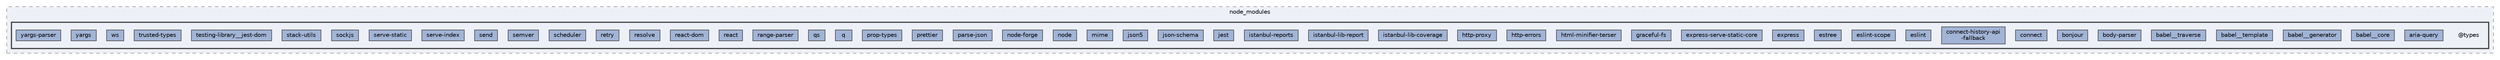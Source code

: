 digraph "pkiclassroomrescheduler/src/main/frontend/node_modules/@types"
{
 // LATEX_PDF_SIZE
  bgcolor="transparent";
  edge [fontname=Helvetica,fontsize=10,labelfontname=Helvetica,labelfontsize=10];
  node [fontname=Helvetica,fontsize=10,shape=box,height=0.2,width=0.4];
  compound=true
  subgraph clusterdir_72953eda66ccb3a2722c28e1c3e6c23b {
    graph [ bgcolor="#edf0f7", pencolor="grey50", label="node_modules", fontname=Helvetica,fontsize=10 style="filled,dashed", URL="dir_72953eda66ccb3a2722c28e1c3e6c23b.html",tooltip=""]
  subgraph clusterdir_4e994157bc6d0b5f80f6b9b3b1e8b410 {
    graph [ bgcolor="#edf0f7", pencolor="grey25", label="", fontname=Helvetica,fontsize=10 style="filled,bold", URL="dir_4e994157bc6d0b5f80f6b9b3b1e8b410.html",tooltip=""]
    dir_4e994157bc6d0b5f80f6b9b3b1e8b410 [shape=plaintext, label="@types"];
  dir_305c122bb012e1c75eaf557bef1b3798 [label="aria-query", fillcolor="#a2b4d6", color="grey25", style="filled", URL="dir_305c122bb012e1c75eaf557bef1b3798.html",tooltip=""];
  dir_392ec3984f9d521650935df15813859b [label="babel__core", fillcolor="#a2b4d6", color="grey25", style="filled", URL="dir_392ec3984f9d521650935df15813859b.html",tooltip=""];
  dir_63e516b4ad7db307ed1f8f3794374e41 [label="babel__generator", fillcolor="#a2b4d6", color="grey25", style="filled", URL="dir_63e516b4ad7db307ed1f8f3794374e41.html",tooltip=""];
  dir_abbeaf925d12f844c6643913048f7187 [label="babel__template", fillcolor="#a2b4d6", color="grey25", style="filled", URL="dir_abbeaf925d12f844c6643913048f7187.html",tooltip=""];
  dir_8e2fce304098711299cf245cf67a81a8 [label="babel__traverse", fillcolor="#a2b4d6", color="grey25", style="filled", URL="dir_8e2fce304098711299cf245cf67a81a8.html",tooltip=""];
  dir_af7124f526df96900292707266f9c4f9 [label="body-parser", fillcolor="#a2b4d6", color="grey25", style="filled", URL="dir_af7124f526df96900292707266f9c4f9.html",tooltip=""];
  dir_c752a7c966946767e825bdf8572d03b8 [label="bonjour", fillcolor="#a2b4d6", color="grey25", style="filled", URL="dir_c752a7c966946767e825bdf8572d03b8.html",tooltip=""];
  dir_46b04b81a22aca3129c070118962a862 [label="connect", fillcolor="#a2b4d6", color="grey25", style="filled", URL="dir_46b04b81a22aca3129c070118962a862.html",tooltip=""];
  dir_a04376005f5a59a7a61d4b05377d9f2a [label="connect-history-api\l-fallback", fillcolor="#a2b4d6", color="grey25", style="filled", URL="dir_a04376005f5a59a7a61d4b05377d9f2a.html",tooltip=""];
  dir_1b53e4f51d3c9c3cc97f9ca1fd82448b [label="eslint", fillcolor="#a2b4d6", color="grey25", style="filled", URL="dir_1b53e4f51d3c9c3cc97f9ca1fd82448b.html",tooltip=""];
  dir_b2a96899a86fda9b4c63ec2d742d881f [label="eslint-scope", fillcolor="#a2b4d6", color="grey25", style="filled", URL="dir_b2a96899a86fda9b4c63ec2d742d881f.html",tooltip=""];
  dir_7c3d1159f19ba8d3317cc8d4eb9e1613 [label="estree", fillcolor="#a2b4d6", color="grey25", style="filled", URL="dir_7c3d1159f19ba8d3317cc8d4eb9e1613.html",tooltip=""];
  dir_d0b985d4949661dad8a63a14f1f0ea9a [label="express", fillcolor="#a2b4d6", color="grey25", style="filled", URL="dir_d0b985d4949661dad8a63a14f1f0ea9a.html",tooltip=""];
  dir_0e8d8c9bd8ffc076ff29b55cb2d4a87d [label="express-serve-static-core", fillcolor="#a2b4d6", color="grey25", style="filled", URL="dir_0e8d8c9bd8ffc076ff29b55cb2d4a87d.html",tooltip=""];
  dir_0ad0896b463c7e553c4f0f9fb4c0b505 [label="graceful-fs", fillcolor="#a2b4d6", color="grey25", style="filled", URL="dir_0ad0896b463c7e553c4f0f9fb4c0b505.html",tooltip=""];
  dir_91dbea1119b60495839978b38a4ce09d [label="html-minifier-terser", fillcolor="#a2b4d6", color="grey25", style="filled", URL="dir_91dbea1119b60495839978b38a4ce09d.html",tooltip=""];
  dir_264ca1769651df9a39f51c6e9114135c [label="http-errors", fillcolor="#a2b4d6", color="grey25", style="filled", URL="dir_264ca1769651df9a39f51c6e9114135c.html",tooltip=""];
  dir_1c9cfc9b9b61b24abbdcc3dbdaef2b9d [label="http-proxy", fillcolor="#a2b4d6", color="grey25", style="filled", URL="dir_1c9cfc9b9b61b24abbdcc3dbdaef2b9d.html",tooltip=""];
  dir_d82b9039a4810d923362248a11ebbdac [label="istanbul-lib-coverage", fillcolor="#a2b4d6", color="grey25", style="filled", URL="dir_d82b9039a4810d923362248a11ebbdac.html",tooltip=""];
  dir_fbfe9cb77c78b6169ec8d0b1fbf8d0d3 [label="istanbul-lib-report", fillcolor="#a2b4d6", color="grey25", style="filled", URL="dir_fbfe9cb77c78b6169ec8d0b1fbf8d0d3.html",tooltip=""];
  dir_b47119e04aa94802973779ac9221768a [label="istanbul-reports", fillcolor="#a2b4d6", color="grey25", style="filled", URL="dir_b47119e04aa94802973779ac9221768a.html",tooltip=""];
  dir_fc1315c228bfee9dfb2dc92c49cf18ee [label="jest", fillcolor="#a2b4d6", color="grey25", style="filled", URL="dir_fc1315c228bfee9dfb2dc92c49cf18ee.html",tooltip=""];
  dir_d3388dccd797d56a4046052c0e8e01fb [label="json-schema", fillcolor="#a2b4d6", color="grey25", style="filled", URL="dir_d3388dccd797d56a4046052c0e8e01fb.html",tooltip=""];
  dir_216b04ad7b873fa1f4ad1d26fa72e1d8 [label="json5", fillcolor="#a2b4d6", color="grey25", style="filled", URL="dir_216b04ad7b873fa1f4ad1d26fa72e1d8.html",tooltip=""];
  dir_0325b17fd69ebd717b11dc136317fe18 [label="mime", fillcolor="#a2b4d6", color="grey25", style="filled", URL="dir_0325b17fd69ebd717b11dc136317fe18.html",tooltip=""];
  dir_4ab73b8bdd0820bc285523edf1062b18 [label="node", fillcolor="#a2b4d6", color="grey25", style="filled", URL="dir_4ab73b8bdd0820bc285523edf1062b18.html",tooltip=""];
  dir_4436bc6a0b87f5942922bf04eb7565ef [label="node-forge", fillcolor="#a2b4d6", color="grey25", style="filled", URL="dir_4436bc6a0b87f5942922bf04eb7565ef.html",tooltip=""];
  dir_c46918102fd683d6be97d8af66884cc8 [label="parse-json", fillcolor="#a2b4d6", color="grey25", style="filled", URL="dir_c46918102fd683d6be97d8af66884cc8.html",tooltip=""];
  dir_15d9b1fddce99f68f89a3b8c16fea68e [label="prettier", fillcolor="#a2b4d6", color="grey25", style="filled", URL="dir_15d9b1fddce99f68f89a3b8c16fea68e.html",tooltip=""];
  dir_f087c2e30f40410285b40f07c8704dcd [label="prop-types", fillcolor="#a2b4d6", color="grey25", style="filled", URL="dir_f087c2e30f40410285b40f07c8704dcd.html",tooltip=""];
  dir_ea268137e9e5dc372c7d355f98381663 [label="q", fillcolor="#a2b4d6", color="grey25", style="filled", URL="dir_ea268137e9e5dc372c7d355f98381663.html",tooltip=""];
  dir_fffdaa0d132db14e56c5b06e1e767b8d [label="qs", fillcolor="#a2b4d6", color="grey25", style="filled", URL="dir_fffdaa0d132db14e56c5b06e1e767b8d.html",tooltip=""];
  dir_5cac5555ca6709a4ef35495095d47869 [label="range-parser", fillcolor="#a2b4d6", color="grey25", style="filled", URL="dir_5cac5555ca6709a4ef35495095d47869.html",tooltip=""];
  dir_b15413a521ca3d589ac808f9066f2fb7 [label="react", fillcolor="#a2b4d6", color="grey25", style="filled", URL="dir_b15413a521ca3d589ac808f9066f2fb7.html",tooltip=""];
  dir_f579728b7ac1f4e199c2a970127ddd6b [label="react-dom", fillcolor="#a2b4d6", color="grey25", style="filled", URL="dir_f579728b7ac1f4e199c2a970127ddd6b.html",tooltip=""];
  dir_c2986a8bda8b2cd1be331a8f01bbc7c8 [label="resolve", fillcolor="#a2b4d6", color="grey25", style="filled", URL="dir_c2986a8bda8b2cd1be331a8f01bbc7c8.html",tooltip=""];
  dir_a04cb351222bfe4e9b7b89099f2abd27 [label="retry", fillcolor="#a2b4d6", color="grey25", style="filled", URL="dir_a04cb351222bfe4e9b7b89099f2abd27.html",tooltip=""];
  dir_9c49f4434e20fdc92f6af0225d768399 [label="scheduler", fillcolor="#a2b4d6", color="grey25", style="filled", URL="dir_9c49f4434e20fdc92f6af0225d768399.html",tooltip=""];
  dir_7680c33ba2ad8a9bbafeb305b5d25f5c [label="semver", fillcolor="#a2b4d6", color="grey25", style="filled", URL="dir_7680c33ba2ad8a9bbafeb305b5d25f5c.html",tooltip=""];
  dir_ac623333c5de359d9c363c8ad3cd5cbd [label="send", fillcolor="#a2b4d6", color="grey25", style="filled", URL="dir_ac623333c5de359d9c363c8ad3cd5cbd.html",tooltip=""];
  dir_ee55112222647b7a4d4377ba1debad67 [label="serve-index", fillcolor="#a2b4d6", color="grey25", style="filled", URL="dir_ee55112222647b7a4d4377ba1debad67.html",tooltip=""];
  dir_2d450aa4b57c47a49309be8aab7e882f [label="serve-static", fillcolor="#a2b4d6", color="grey25", style="filled", URL="dir_2d450aa4b57c47a49309be8aab7e882f.html",tooltip=""];
  dir_550f937c74ed49dfc54ce1f6e9cdb92a [label="sockjs", fillcolor="#a2b4d6", color="grey25", style="filled", URL="dir_550f937c74ed49dfc54ce1f6e9cdb92a.html",tooltip=""];
  dir_c2ea6db3b6562cb7b4b9363e5fa85ba7 [label="stack-utils", fillcolor="#a2b4d6", color="grey25", style="filled", URL="dir_c2ea6db3b6562cb7b4b9363e5fa85ba7.html",tooltip=""];
  dir_8c852211ad6e6e4f013fd4561684fb4a [label="testing-library__jest-dom", fillcolor="#a2b4d6", color="grey25", style="filled", URL="dir_8c852211ad6e6e4f013fd4561684fb4a.html",tooltip=""];
  dir_844cc97a88184d725366b2270bffb6e4 [label="trusted-types", fillcolor="#a2b4d6", color="grey25", style="filled", URL="dir_844cc97a88184d725366b2270bffb6e4.html",tooltip=""];
  dir_cac78b899375f1263e0bc7ff076f5875 [label="ws", fillcolor="#a2b4d6", color="grey25", style="filled", URL="dir_cac78b899375f1263e0bc7ff076f5875.html",tooltip=""];
  dir_2712757d744af2067bc55a85627a06cc [label="yargs", fillcolor="#a2b4d6", color="grey25", style="filled", URL="dir_2712757d744af2067bc55a85627a06cc.html",tooltip=""];
  dir_c567dafb00615cc1b1a8ca161ec17948 [label="yargs-parser", fillcolor="#a2b4d6", color="grey25", style="filled", URL="dir_c567dafb00615cc1b1a8ca161ec17948.html",tooltip=""];
  }
  }
}
